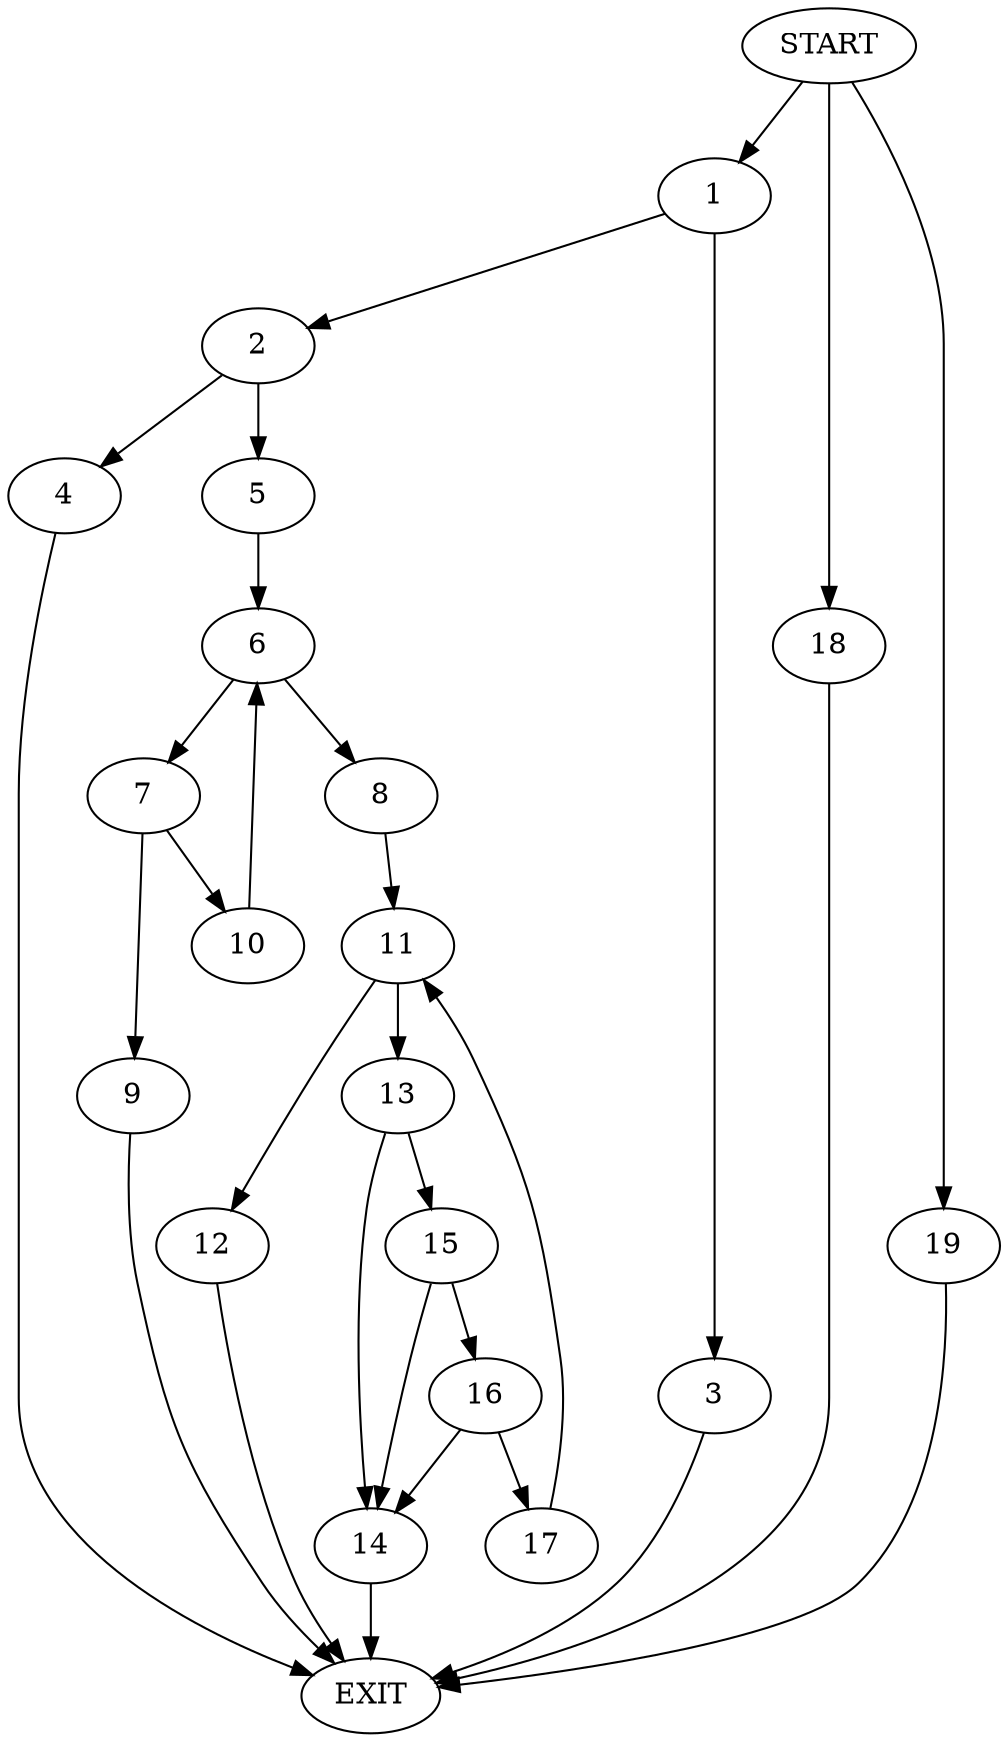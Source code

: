 digraph {
0 [label="START"]
20 [label="EXIT"]
0 -> 1
1 -> 2
1 -> 3
2 -> 4
2 -> 5
3 -> 20
4 -> 20
5 -> 6
6 -> 7
6 -> 8
7 -> 9
7 -> 10
8 -> 11
9 -> 20
10 -> 6
11 -> 12
11 -> 13
13 -> 14
13 -> 15
12 -> 20
15 -> 14
15 -> 16
14 -> 20
16 -> 17
16 -> 14
17 -> 11
0 -> 18
18 -> 20
0 -> 19
19 -> 20
}
